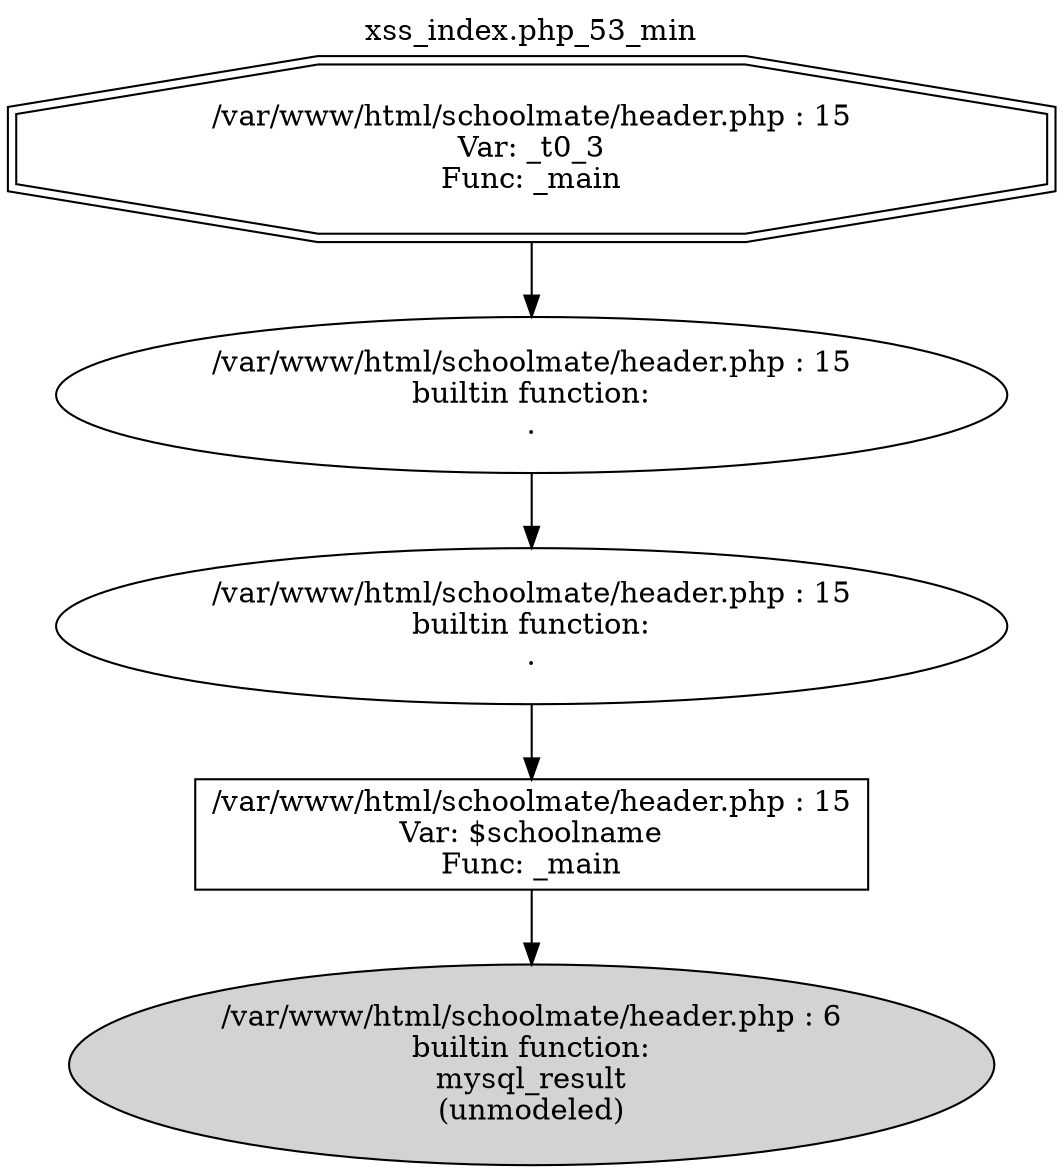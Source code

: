 digraph cfg {
  label="xss_index.php_53_min";
  labelloc=t;
  n1 [shape=doubleoctagon, label="/var/www/html/schoolmate/header.php : 15\nVar: _t0_3\nFunc: _main\n"];
  n2 [shape=ellipse, label="/var/www/html/schoolmate/header.php : 15\nbuiltin function:\n.\n"];
  n3 [shape=ellipse, label="/var/www/html/schoolmate/header.php : 15\nbuiltin function:\n.\n"];
  n4 [shape=box, label="/var/www/html/schoolmate/header.php : 15\nVar: $schoolname\nFunc: _main\n"];
  n5 [shape=ellipse, label="/var/www/html/schoolmate/header.php : 6\nbuiltin function:\nmysql_result\n(unmodeled)\n",style=filled];
  n1 -> n2;
  n2 -> n3;
  n3 -> n4;
  n4 -> n5;
}
